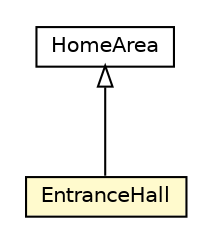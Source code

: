 #!/usr/local/bin/dot
#
# Class diagram 
# Generated by UMLGraph version R5_6-24-gf6e263 (http://www.umlgraph.org/)
#

digraph G {
	edge [fontname="Helvetica",fontsize=10,labelfontname="Helvetica",labelfontsize=10];
	node [fontname="Helvetica",fontsize=10,shape=plaintext];
	nodesep=0.25;
	ranksep=0.5;
	// org.universAAL.ontology.location.indoor.EntranceHall
	c3659301 [label=<<table title="org.universAAL.ontology.location.indoor.EntranceHall" border="0" cellborder="1" cellspacing="0" cellpadding="2" port="p" bgcolor="lemonChiffon" href="./EntranceHall.html">
		<tr><td><table border="0" cellspacing="0" cellpadding="1">
<tr><td align="center" balign="center"> EntranceHall </td></tr>
		</table></td></tr>
		</table>>, URL="./EntranceHall.html", fontname="Helvetica", fontcolor="black", fontsize=10.0];
	// org.universAAL.ontology.location.indoor.HomeArea
	c3659309 [label=<<table title="org.universAAL.ontology.location.indoor.HomeArea" border="0" cellborder="1" cellspacing="0" cellpadding="2" port="p" href="./HomeArea.html">
		<tr><td><table border="0" cellspacing="0" cellpadding="1">
<tr><td align="center" balign="center"> HomeArea </td></tr>
		</table></td></tr>
		</table>>, URL="./HomeArea.html", fontname="Helvetica", fontcolor="black", fontsize=10.0];
	//org.universAAL.ontology.location.indoor.EntranceHall extends org.universAAL.ontology.location.indoor.HomeArea
	c3659309:p -> c3659301:p [dir=back,arrowtail=empty];
}

